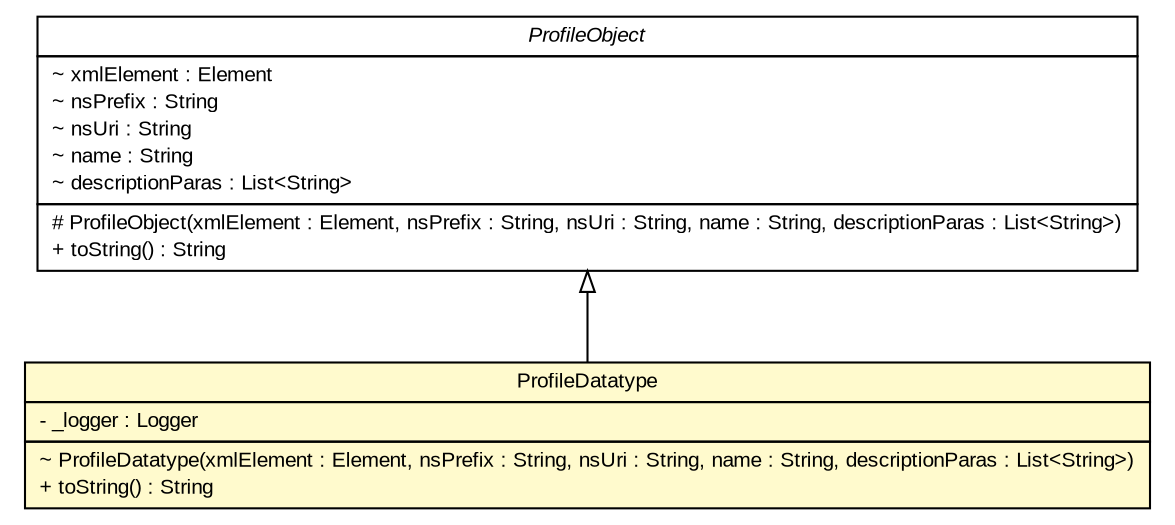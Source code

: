 #!/usr/local/bin/dot
#
# Class diagram 
# Generated by UMLGraph version R5_6_6-6-g3bdff0 (http://www.umlgraph.org/)
#

digraph G {
	edge [fontname="arial",fontsize=10,labelfontname="arial",labelfontsize=10];
	node [fontname="arial",fontsize=10,shape=plaintext];
	nodesep=0.25;
	ranksep=0.5;
	// org.tanjakostic.jcleancim.experimental.builder.xsd.ProfileObject
	c162541 [label=<<table title="org.tanjakostic.jcleancim.experimental.builder.xsd.ProfileObject" border="0" cellborder="1" cellspacing="0" cellpadding="2" port="p" href="./ProfileObject.html">
		<tr><td><table border="0" cellspacing="0" cellpadding="1">
<tr><td align="center" balign="center"><font face="Arial Italic"> ProfileObject </font></td></tr>
		</table></td></tr>
		<tr><td><table border="0" cellspacing="0" cellpadding="1">
<tr><td align="left" balign="left"> ~ xmlElement : Element </td></tr>
<tr><td align="left" balign="left"> ~ nsPrefix : String </td></tr>
<tr><td align="left" balign="left"> ~ nsUri : String </td></tr>
<tr><td align="left" balign="left"> ~ name : String </td></tr>
<tr><td align="left" balign="left"> ~ descriptionParas : List&lt;String&gt; </td></tr>
		</table></td></tr>
		<tr><td><table border="0" cellspacing="0" cellpadding="1">
<tr><td align="left" balign="left"> # ProfileObject(xmlElement : Element, nsPrefix : String, nsUri : String, name : String, descriptionParas : List&lt;String&gt;) </td></tr>
<tr><td align="left" balign="left"> + toString() : String </td></tr>
		</table></td></tr>
		</table>>, URL="./ProfileObject.html", fontname="arial", fontcolor="black", fontsize=10.0];
	// org.tanjakostic.jcleancim.experimental.builder.xsd.ProfileDatatype
	c162544 [label=<<table title="org.tanjakostic.jcleancim.experimental.builder.xsd.ProfileDatatype" border="0" cellborder="1" cellspacing="0" cellpadding="2" port="p" bgcolor="lemonChiffon" href="./ProfileDatatype.html">
		<tr><td><table border="0" cellspacing="0" cellpadding="1">
<tr><td align="center" balign="center"> ProfileDatatype </td></tr>
		</table></td></tr>
		<tr><td><table border="0" cellspacing="0" cellpadding="1">
<tr><td align="left" balign="left"> - _logger : Logger </td></tr>
		</table></td></tr>
		<tr><td><table border="0" cellspacing="0" cellpadding="1">
<tr><td align="left" balign="left"> ~ ProfileDatatype(xmlElement : Element, nsPrefix : String, nsUri : String, name : String, descriptionParas : List&lt;String&gt;) </td></tr>
<tr><td align="left" balign="left"> + toString() : String </td></tr>
		</table></td></tr>
		</table>>, URL="./ProfileDatatype.html", fontname="arial", fontcolor="black", fontsize=10.0];
	//org.tanjakostic.jcleancim.experimental.builder.xsd.ProfileDatatype extends org.tanjakostic.jcleancim.experimental.builder.xsd.ProfileObject
	c162541:p -> c162544:p [dir=back,arrowtail=empty];
}


